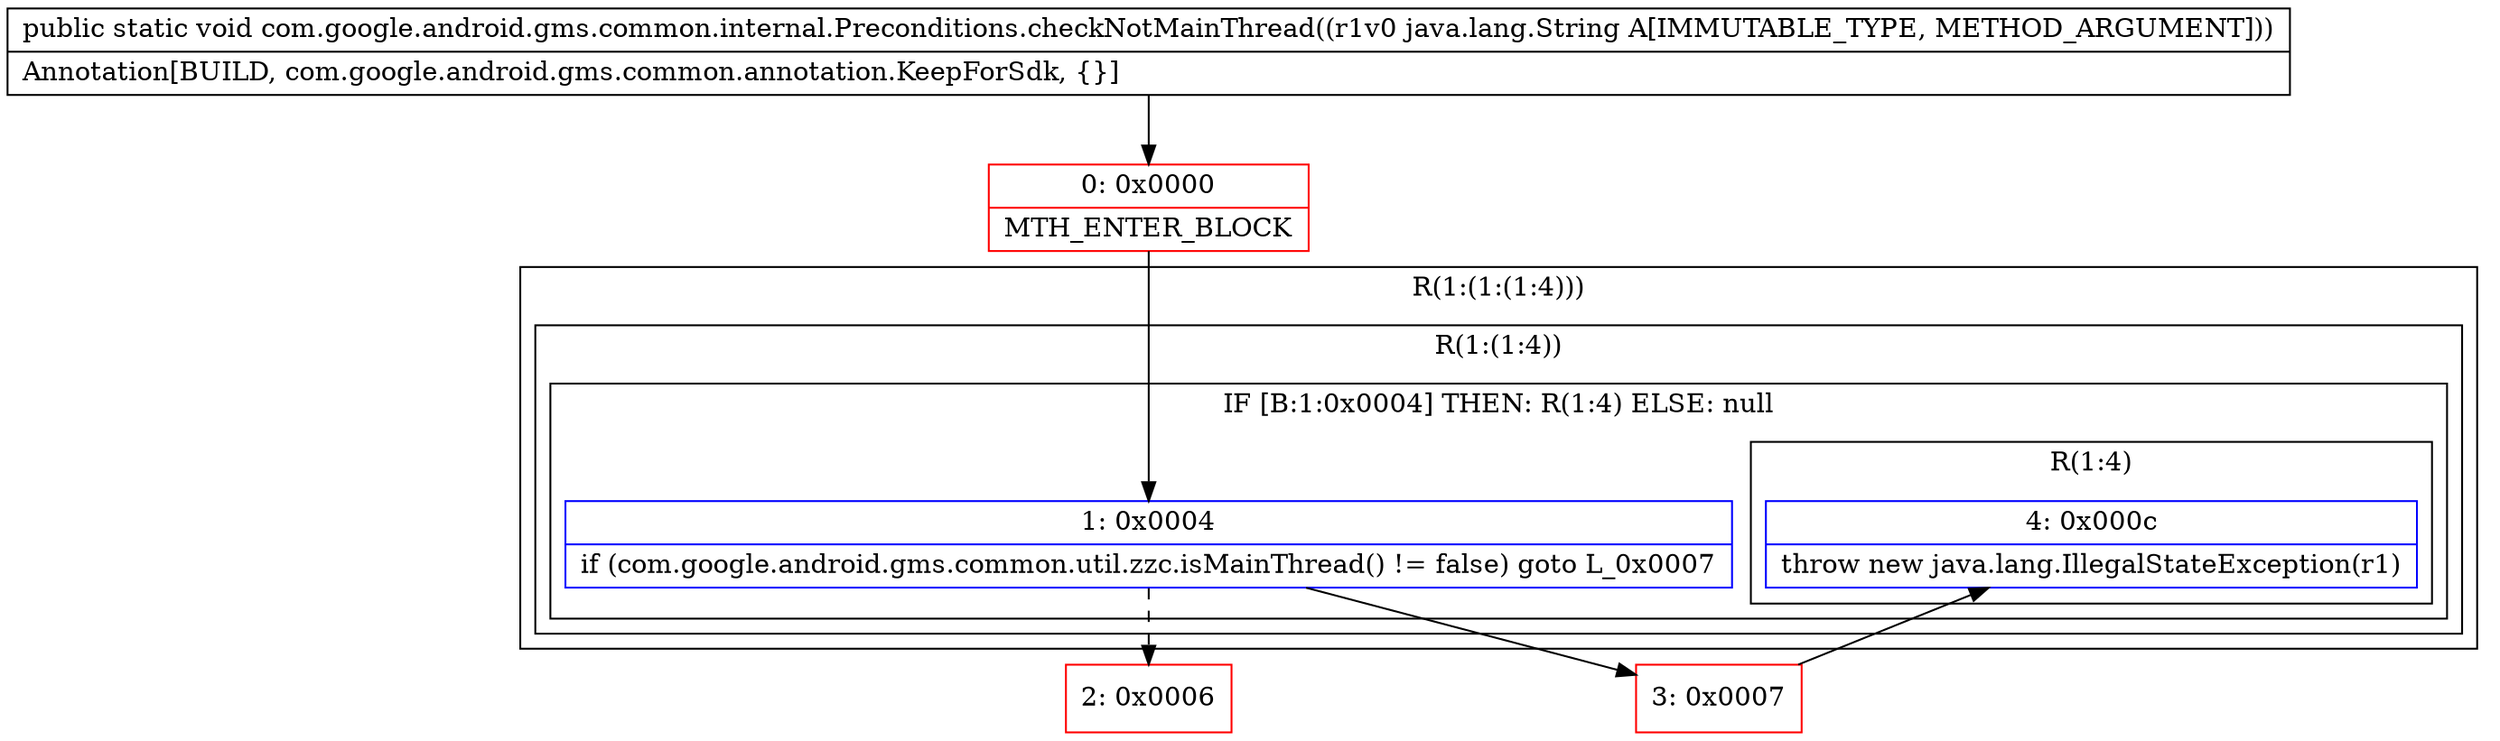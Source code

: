 digraph "CFG forcom.google.android.gms.common.internal.Preconditions.checkNotMainThread(Ljava\/lang\/String;)V" {
subgraph cluster_Region_7694922 {
label = "R(1:(1:(1:4)))";
node [shape=record,color=blue];
subgraph cluster_Region_1530571188 {
label = "R(1:(1:4))";
node [shape=record,color=blue];
subgraph cluster_IfRegion_265012671 {
label = "IF [B:1:0x0004] THEN: R(1:4) ELSE: null";
node [shape=record,color=blue];
Node_1 [shape=record,label="{1\:\ 0x0004|if (com.google.android.gms.common.util.zzc.isMainThread() != false) goto L_0x0007\l}"];
subgraph cluster_Region_376249858 {
label = "R(1:4)";
node [shape=record,color=blue];
Node_4 [shape=record,label="{4\:\ 0x000c|throw new java.lang.IllegalStateException(r1)\l}"];
}
}
}
}
Node_0 [shape=record,color=red,label="{0\:\ 0x0000|MTH_ENTER_BLOCK\l}"];
Node_2 [shape=record,color=red,label="{2\:\ 0x0006}"];
Node_3 [shape=record,color=red,label="{3\:\ 0x0007}"];
MethodNode[shape=record,label="{public static void com.google.android.gms.common.internal.Preconditions.checkNotMainThread((r1v0 java.lang.String A[IMMUTABLE_TYPE, METHOD_ARGUMENT]))  | Annotation[BUILD, com.google.android.gms.common.annotation.KeepForSdk, \{\}]\l}"];
MethodNode -> Node_0;
Node_1 -> Node_2[style=dashed];
Node_1 -> Node_3;
Node_0 -> Node_1;
Node_3 -> Node_4;
}

